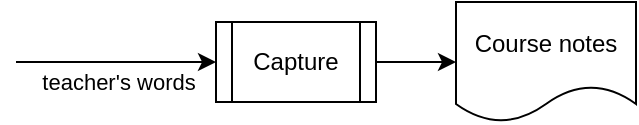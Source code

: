 <mxfile version="26.1.1" pages="4">
  <diagram id="665ne9bv-rL9YxTYtdsN" name="one-step">
    <mxGraphModel dx="1434" dy="859" grid="1" gridSize="10" guides="1" tooltips="1" connect="1" arrows="1" fold="1" page="1" pageScale="1" pageWidth="850" pageHeight="1100" math="0" shadow="0">
      <root>
        <mxCell id="0" />
        <mxCell id="1" parent="0" />
        <mxCell id="TC731A_5rDAlHwFj6exp-1" style="edgeStyle=orthogonalEdgeStyle;rounded=0;orthogonalLoop=1;jettySize=auto;html=1;" edge="1" parent="1" source="TC731A_5rDAlHwFj6exp-4" target="6AHw9Kmx5Sl9z9LNkTmF-2">
          <mxGeometry relative="1" as="geometry">
            <mxPoint x="310" y="360" as="targetPoint" />
          </mxGeometry>
        </mxCell>
        <mxCell id="TC731A_5rDAlHwFj6exp-3" value="" style="rounded=0;orthogonalLoop=1;jettySize=auto;html=1;" edge="1" parent="1" target="TC731A_5rDAlHwFj6exp-4">
          <mxGeometry relative="1" as="geometry">
            <mxPoint x="100" y="360" as="sourcePoint" />
            <mxPoint x="295" y="360" as="targetPoint" />
          </mxGeometry>
        </mxCell>
        <mxCell id="6AHw9Kmx5Sl9z9LNkTmF-1" value="teacher&#39;s words" style="edgeLabel;html=1;align=center;verticalAlign=middle;resizable=0;points=[];" vertex="1" connectable="0" parent="TC731A_5rDAlHwFj6exp-3">
          <mxGeometry x="0.308" y="-2" relative="1" as="geometry">
            <mxPoint x="-15" y="8" as="offset" />
          </mxGeometry>
        </mxCell>
        <mxCell id="TC731A_5rDAlHwFj6exp-4" value="&lt;div&gt;Capture&lt;/div&gt;" style="shape=process;whiteSpace=wrap;html=1;backgroundOutline=1;" vertex="1" parent="1">
          <mxGeometry x="200" y="340" width="80" height="40" as="geometry" />
        </mxCell>
        <mxCell id="6AHw9Kmx5Sl9z9LNkTmF-2" value="Course notes" style="shape=document;whiteSpace=wrap;html=1;boundedLbl=1;" vertex="1" parent="1">
          <mxGeometry x="320" y="330" width="90" height="60" as="geometry" />
        </mxCell>
      </root>
    </mxGraphModel>
  </diagram>
  <diagram name="multi" id="OBoN3rXq3eL3gwY1E7sd">
    <mxGraphModel dx="954" dy="679" grid="1" gridSize="10" guides="1" tooltips="1" connect="1" arrows="1" fold="1" page="1" pageScale="1" pageWidth="850" pageHeight="1100" math="0" shadow="0">
      <root>
        <mxCell id="0" />
        <mxCell id="1" parent="0" />
        <mxCell id="B4wtdblHKodtiE7WZlVC-14" style="edgeStyle=orthogonalEdgeStyle;rounded=0;orthogonalLoop=1;jettySize=auto;html=1;" parent="1" source="tkzyvDQ8GMRvxvukXC3r-1" target="qvRRH6UYIIMltlXTn2U1-6" edge="1">
          <mxGeometry relative="1" as="geometry">
            <mxPoint x="310" y="360" as="targetPoint" />
          </mxGeometry>
        </mxCell>
        <mxCell id="B4wtdblHKodtiE7WZlVC-19" style="rounded=0;orthogonalLoop=1;jettySize=auto;html=1;" parent="1" source="B4wtdblHKodtiE7WZlVC-17" target="qvRRH6UYIIMltlXTn2U1-4" edge="1">
          <mxGeometry relative="1" as="geometry">
            <mxPoint x="710" y="360" as="targetPoint" />
          </mxGeometry>
        </mxCell>
        <mxCell id="B4wtdblHKodtiE7WZlVC-17" value="&lt;div&gt;Make project note&lt;/div&gt;" style="shape=process;whiteSpace=wrap;html=1;backgroundOutline=1;" parent="1" vertex="1">
          <mxGeometry x="540" y="340" width="120" height="40" as="geometry" />
        </mxCell>
        <mxCell id="B4wtdblHKodtiE7WZlVC-23" style="edgeStyle=orthogonalEdgeStyle;rounded=0;orthogonalLoop=1;jettySize=auto;html=1;" parent="1" source="B4wtdblHKodtiE7WZlVC-20" target="qvRRH6UYIIMltlXTn2U1-5" edge="1">
          <mxGeometry relative="1" as="geometry">
            <mxPoint x="710" y="500" as="targetPoint" />
          </mxGeometry>
        </mxCell>
        <mxCell id="B4wtdblHKodtiE7WZlVC-20" value="Make reference note" style="shape=process;whiteSpace=wrap;html=1;backgroundOutline=1;" parent="1" vertex="1">
          <mxGeometry x="540" y="480" width="120" height="40" as="geometry" />
        </mxCell>
        <mxCell id="B4wtdblHKodtiE7WZlVC-26" style="edgeStyle=orthogonalEdgeStyle;rounded=0;orthogonalLoop=1;jettySize=auto;html=1;" parent="1" source="qvRRH6UYIIMltlXTn2U1-6" target="B4wtdblHKodtiE7WZlVC-28" edge="1">
          <mxGeometry relative="1" as="geometry">
            <mxPoint x="250" y="360" as="targetPoint" />
            <mxPoint x="370" y="360" as="sourcePoint" />
          </mxGeometry>
        </mxCell>
        <mxCell id="B4wtdblHKodtiE7WZlVC-29" style="edgeStyle=orthogonalEdgeStyle;rounded=0;orthogonalLoop=1;jettySize=auto;html=1;" parent="1" source="B4wtdblHKodtiE7WZlVC-28" target="B4wtdblHKodtiE7WZlVC-17" edge="1">
          <mxGeometry relative="1" as="geometry" />
        </mxCell>
        <mxCell id="B4wtdblHKodtiE7WZlVC-32" value="yes" style="edgeLabel;html=1;align=center;verticalAlign=middle;resizable=0;points=[];" parent="B4wtdblHKodtiE7WZlVC-29" connectable="0" vertex="1">
          <mxGeometry x="-0.243" relative="1" as="geometry">
            <mxPoint y="10" as="offset" />
          </mxGeometry>
        </mxCell>
        <mxCell id="B4wtdblHKodtiE7WZlVC-31" style="edgeStyle=orthogonalEdgeStyle;rounded=0;orthogonalLoop=1;jettySize=auto;html=1;" parent="1" source="B4wtdblHKodtiE7WZlVC-28" target="B4wtdblHKodtiE7WZlVC-30" edge="1">
          <mxGeometry relative="1" as="geometry" />
        </mxCell>
        <mxCell id="B4wtdblHKodtiE7WZlVC-33" value="no" style="edgeLabel;html=1;align=center;verticalAlign=middle;resizable=0;points=[];" parent="B4wtdblHKodtiE7WZlVC-31" connectable="0" vertex="1">
          <mxGeometry x="-0.336" y="2" relative="1" as="geometry">
            <mxPoint x="8" y="-3" as="offset" />
          </mxGeometry>
        </mxCell>
        <mxCell id="B4wtdblHKodtiE7WZlVC-28" value="&lt;div&gt;Project&amp;nbsp;&lt;/div&gt;&lt;div&gt;specific?&lt;/div&gt;" style="rhombus;whiteSpace=wrap;html=1;" parent="1" vertex="1">
          <mxGeometry x="400" y="310" width="100" height="100" as="geometry" />
        </mxCell>
        <mxCell id="B4wtdblHKodtiE7WZlVC-34" style="edgeStyle=orthogonalEdgeStyle;rounded=0;orthogonalLoop=1;jettySize=auto;html=1;" parent="1" source="B4wtdblHKodtiE7WZlVC-30" target="B4wtdblHKodtiE7WZlVC-20" edge="1">
          <mxGeometry relative="1" as="geometry" />
        </mxCell>
        <mxCell id="B4wtdblHKodtiE7WZlVC-35" value="yes" style="edgeLabel;html=1;align=center;verticalAlign=middle;resizable=0;points=[];" parent="B4wtdblHKodtiE7WZlVC-34" connectable="0" vertex="1">
          <mxGeometry x="-0.129" y="2" relative="1" as="geometry">
            <mxPoint x="-2" y="12" as="offset" />
          </mxGeometry>
        </mxCell>
        <mxCell id="B4wtdblHKodtiE7WZlVC-39" style="edgeStyle=orthogonalEdgeStyle;rounded=1;orthogonalLoop=1;jettySize=auto;html=1;curved=0;exitX=0.5;exitY=1;exitDx=0;exitDy=0;entryX=0.5;entryY=0;entryDx=0;entryDy=0;" parent="1" source="B4wtdblHKodtiE7WZlVC-30" target="B4wtdblHKodtiE7WZlVC-46" edge="1">
          <mxGeometry relative="1" as="geometry">
            <mxPoint x="440" y="554.99" as="sourcePoint" />
            <mxPoint x="355" y="600.029" as="targetPoint" />
          </mxGeometry>
        </mxCell>
        <mxCell id="B4wtdblHKodtiE7WZlVC-40" value="no" style="edgeLabel;html=1;align=center;verticalAlign=middle;resizable=0;points=[];" parent="B4wtdblHKodtiE7WZlVC-39" connectable="0" vertex="1">
          <mxGeometry x="-0.29" relative="1" as="geometry">
            <mxPoint x="10" y="2" as="offset" />
          </mxGeometry>
        </mxCell>
        <mxCell id="B4wtdblHKodtiE7WZlVC-30" value="Permanent?" style="rhombus;whiteSpace=wrap;html=1;" parent="1" vertex="1">
          <mxGeometry x="400" y="450" width="100" height="100" as="geometry" />
        </mxCell>
        <mxCell id="B4wtdblHKodtiE7WZlVC-46" value="Idea remains as fleeting note" style="ellipse;whiteSpace=wrap;html=1;" parent="1" vertex="1">
          <mxGeometry x="400" y="590" width="100" height="66.67" as="geometry" />
        </mxCell>
        <mxCell id="B4wtdblHKodtiE7WZlVC-47" value="Idea" style="ellipse;shape=cloud;whiteSpace=wrap;html=1;" parent="1" vertex="1">
          <mxGeometry x="80" y="330" width="90" height="60" as="geometry" />
        </mxCell>
        <mxCell id="tkzyvDQ8GMRvxvukXC3r-2" value="" style="edgeStyle=orthogonalEdgeStyle;rounded=0;orthogonalLoop=1;jettySize=auto;html=1;" edge="1" parent="1" source="B4wtdblHKodtiE7WZlVC-47" target="tkzyvDQ8GMRvxvukXC3r-1">
          <mxGeometry relative="1" as="geometry">
            <mxPoint x="230" y="360" as="sourcePoint" />
            <mxPoint x="295" y="360" as="targetPoint" />
          </mxGeometry>
        </mxCell>
        <mxCell id="tkzyvDQ8GMRvxvukXC3r-1" value="&lt;div&gt;Capture&lt;/div&gt;" style="shape=process;whiteSpace=wrap;html=1;backgroundOutline=1;" vertex="1" parent="1">
          <mxGeometry x="200" y="340" width="80" height="40" as="geometry" />
        </mxCell>
        <mxCell id="qvRRH6UYIIMltlXTn2U1-4" value="Project note" style="shape=note;whiteSpace=wrap;html=1;backgroundOutline=1;darkOpacity=0.05;" vertex="1" parent="1">
          <mxGeometry x="698" y="315" width="72" height="90" as="geometry" />
        </mxCell>
        <mxCell id="qvRRH6UYIIMltlXTn2U1-5" value="Reference note" style="shape=note;whiteSpace=wrap;html=1;backgroundOutline=1;darkOpacity=0.05;" vertex="1" parent="1">
          <mxGeometry x="698" y="455.0" width="72" height="90" as="geometry" />
        </mxCell>
        <mxCell id="qvRRH6UYIIMltlXTn2U1-6" value="Fleeting note" style="shape=note;whiteSpace=wrap;html=1;backgroundOutline=1;darkOpacity=0.05;" vertex="1" parent="1">
          <mxGeometry x="300" y="315" width="72" height="90" as="geometry" />
        </mxCell>
      </root>
    </mxGraphModel>
  </diagram>
  <diagram id="wsZXYnZL1ntx_QZsEE-C" name="multi2">
    <mxGraphModel dx="1434" dy="859" grid="1" gridSize="10" guides="1" tooltips="1" connect="1" arrows="1" fold="1" page="1" pageScale="1" pageWidth="850" pageHeight="1100" math="0" shadow="0">
      <root>
        <mxCell id="0" />
        <mxCell id="1" parent="0" />
        <mxCell id="qyZi219hdolzGRmsANto-37" style="edgeStyle=orthogonalEdgeStyle;rounded=0;orthogonalLoop=1;jettySize=auto;html=1;" edge="1" parent="1" source="qyZi219hdolzGRmsANto-32" target="qyZi219hdolzGRmsANto-40">
          <mxGeometry relative="1" as="geometry">
            <mxPoint x="320" y="580" as="targetPoint" />
          </mxGeometry>
        </mxCell>
        <mxCell id="qyZi219hdolzGRmsANto-32" value="Capture" style="shape=process;whiteSpace=wrap;html=1;backgroundOutline=1;" vertex="1" parent="1">
          <mxGeometry x="200" y="550" width="120" height="60" as="geometry" />
        </mxCell>
        <mxCell id="qyZi219hdolzGRmsANto-33" style="rounded=0;orthogonalLoop=1;jettySize=auto;html=1;entryX=0;entryY=0.5;entryDx=0;entryDy=0;" edge="1" parent="1" target="qyZi219hdolzGRmsANto-32">
          <mxGeometry relative="1" as="geometry">
            <mxPoint x="185" y="450" as="targetPoint" />
            <mxPoint x="85" y="580" as="sourcePoint" />
          </mxGeometry>
        </mxCell>
        <mxCell id="qyZi219hdolzGRmsANto-34" value="Words, ideas" style="edgeLabel;html=1;align=center;verticalAlign=middle;resizable=0;points=[];" vertex="1" connectable="0" parent="qyZi219hdolzGRmsANto-33">
          <mxGeometry x="-0.1" y="-3" relative="1" as="geometry">
            <mxPoint x="3" y="7" as="offset" />
          </mxGeometry>
        </mxCell>
        <mxCell id="qyZi219hdolzGRmsANto-45" style="edgeStyle=orthogonalEdgeStyle;rounded=0;orthogonalLoop=1;jettySize=auto;html=1;" edge="1" parent="1" source="qyZi219hdolzGRmsANto-35" target="qyZi219hdolzGRmsANto-44">
          <mxGeometry relative="1" as="geometry" />
        </mxCell>
        <mxCell id="qyZi219hdolzGRmsANto-35" value="Who? What? When? Where? Why?" style="shape=process;whiteSpace=wrap;html=1;backgroundOutline=1;" vertex="1" parent="1">
          <mxGeometry x="500" y="480" width="120" height="60" as="geometry" />
        </mxCell>
        <mxCell id="qyZi219hdolzGRmsANto-41" style="rounded=0;orthogonalLoop=1;jettySize=auto;html=1;exitX=1;exitY=0.25;exitDx=0;exitDy=0;entryX=0;entryY=0.5;entryDx=0;entryDy=0;edgeStyle=orthogonalEdgeStyle;curved=1;" edge="1" parent="1" source="qyZi219hdolzGRmsANto-40" target="qyZi219hdolzGRmsANto-35">
          <mxGeometry relative="1" as="geometry" />
        </mxCell>
        <mxCell id="qyZi219hdolzGRmsANto-48" style="rounded=0;orthogonalLoop=1;jettySize=auto;html=1;entryX=0;entryY=0.5;entryDx=0;entryDy=0;exitX=1;exitY=0.5;exitDx=0;exitDy=0;edgeStyle=orthogonalEdgeStyle;curved=1;" edge="1" parent="1" source="qyZi219hdolzGRmsANto-40" target="qyZi219hdolzGRmsANto-47">
          <mxGeometry relative="1" as="geometry" />
        </mxCell>
        <mxCell id="qyZi219hdolzGRmsANto-40" value="Fleeting note" style="shape=document;whiteSpace=wrap;html=1;boundedLbl=1;aspect=fixed;" vertex="1" parent="1">
          <mxGeometry x="360" y="550" width="90" height="60" as="geometry" />
        </mxCell>
        <mxCell id="qyZi219hdolzGRmsANto-44" value="Project note" style="shape=document;whiteSpace=wrap;html=1;boundedLbl=1;aspect=fixed;" vertex="1" parent="1">
          <mxGeometry x="670" y="480" width="90" height="60" as="geometry" />
        </mxCell>
        <mxCell id="qyZi219hdolzGRmsANto-46" value="Permanent&lt;div&gt;note&lt;/div&gt;" style="shape=document;whiteSpace=wrap;html=1;boundedLbl=1;aspect=fixed;" vertex="1" parent="1">
          <mxGeometry x="670.5" y="600" width="89" height="59.33" as="geometry" />
        </mxCell>
        <mxCell id="qyZi219hdolzGRmsANto-49" style="edgeStyle=orthogonalEdgeStyle;rounded=0;orthogonalLoop=1;jettySize=auto;html=1;" edge="1" parent="1" source="qyZi219hdolzGRmsANto-47" target="qyZi219hdolzGRmsANto-46">
          <mxGeometry relative="1" as="geometry" />
        </mxCell>
        <mxCell id="qyZi219hdolzGRmsANto-47" value="&amp;nbsp;Rephrase" style="shape=process;whiteSpace=wrap;html=1;backgroundOutline=1;" vertex="1" parent="1">
          <mxGeometry x="500" y="600" width="120" height="60" as="geometry" />
        </mxCell>
      </root>
    </mxGraphModel>
  </diagram>
  <diagram id="_3hyx0869j0E9oMY82Re" name="Legend">
    <mxGraphModel dx="1434" dy="859" grid="1" gridSize="10" guides="1" tooltips="1" connect="1" arrows="1" fold="1" page="1" pageScale="1" pageWidth="850" pageHeight="1100" math="0" shadow="0">
      <root>
        <mxCell id="0" />
        <mxCell id="1" parent="0" />
        <mxCell id="GE6PzlOKSOdibtx9XGdI-1" value="Activity" style="shape=process;whiteSpace=wrap;html=1;backgroundOutline=1;" parent="1" vertex="1">
          <mxGeometry x="130" y="320" width="120" height="60" as="geometry" />
        </mxCell>
        <mxCell id="GE6PzlOKSOdibtx9XGdI-3" value="Decision" style="rhombus;whiteSpace=wrap;html=1;" parent="1" vertex="1">
          <mxGeometry x="440" y="310" width="80" height="80" as="geometry" />
        </mxCell>
        <mxCell id="RAi8ZRcej44Egq6L3wcN-1" value="Store" style="shape=cylinder3;whiteSpace=wrap;html=1;boundedLbl=1;backgroundOutline=1;size=15;" parent="1" vertex="1">
          <mxGeometry x="320" y="310" width="60" height="80" as="geometry" />
        </mxCell>
      </root>
    </mxGraphModel>
  </diagram>
</mxfile>
